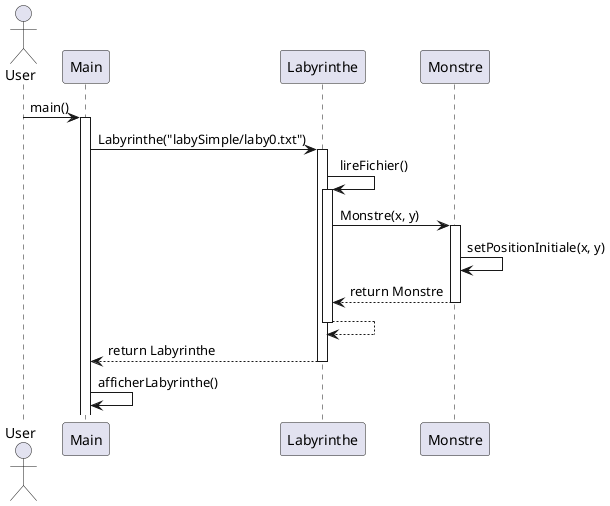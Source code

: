 @startuml
actor User
participant Main
participant Labyrinthe
participant Monstre

User -> Main: main()
activate Main
Main -> Labyrinthe: Labyrinthe("labySimple/laby0.txt")
activate Labyrinthe
Labyrinthe -> Labyrinthe: lireFichier()
activate Labyrinthe
Labyrinthe -> Monstre: Monstre(x, y)
activate Monstre
Monstre -> Monstre: setPositionInitiale(x, y)
Monstre --> Labyrinthe: return Monstre
deactivate Monstre
Labyrinthe--> Labyrinthe
deactivate Labyrinthe
Labyrinthe --> Main: return Labyrinthe
deactivate Labyrinthe
Main -> Main: afficherLabyrinthe()
@enduml